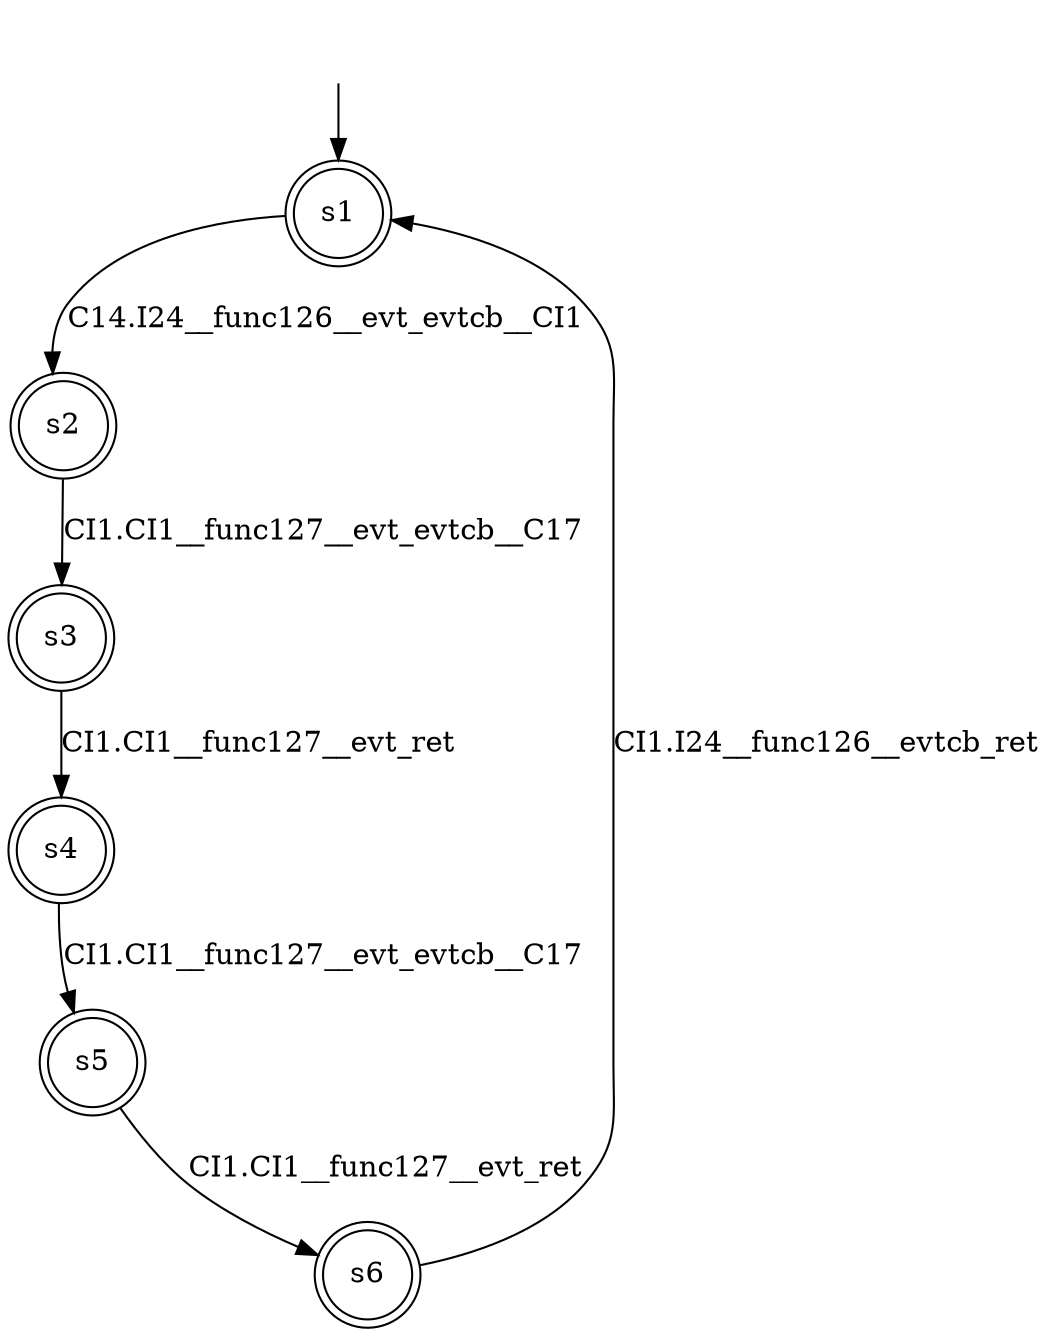 digraph automaton {
	1 [label=<s1> shape="doublecircle"];
	2 [label=<s2> shape="doublecircle"];
	3 [label=<s3> shape="doublecircle"];
	4 [label=<s4> shape="doublecircle"];
	5 [label=<s5> shape="doublecircle"];
	6 [label=<s6> shape="doublecircle"];
	__init1 [label=<> shape="none"];
	__init1 -> 1;
	1 -> 2 [label=<C14.I24__func126__evt_evtcb__CI1> id="1-0-2"];
	2 -> 3 [label=<CI1.CI1__func127__evt_evtcb__C17> id="2-0-3"];
	3 -> 4 [label=<CI1.CI1__func127__evt_ret> id="3-0-4"];
	4 -> 5 [label=<CI1.CI1__func127__evt_evtcb__C17> id="4-0-5"];
	5 -> 6 [label=<CI1.CI1__func127__evt_ret> id="5-0-6"];
	6 -> 1 [label=<CI1.I24__func126__evtcb_ret> id="6-0-1"];
}
